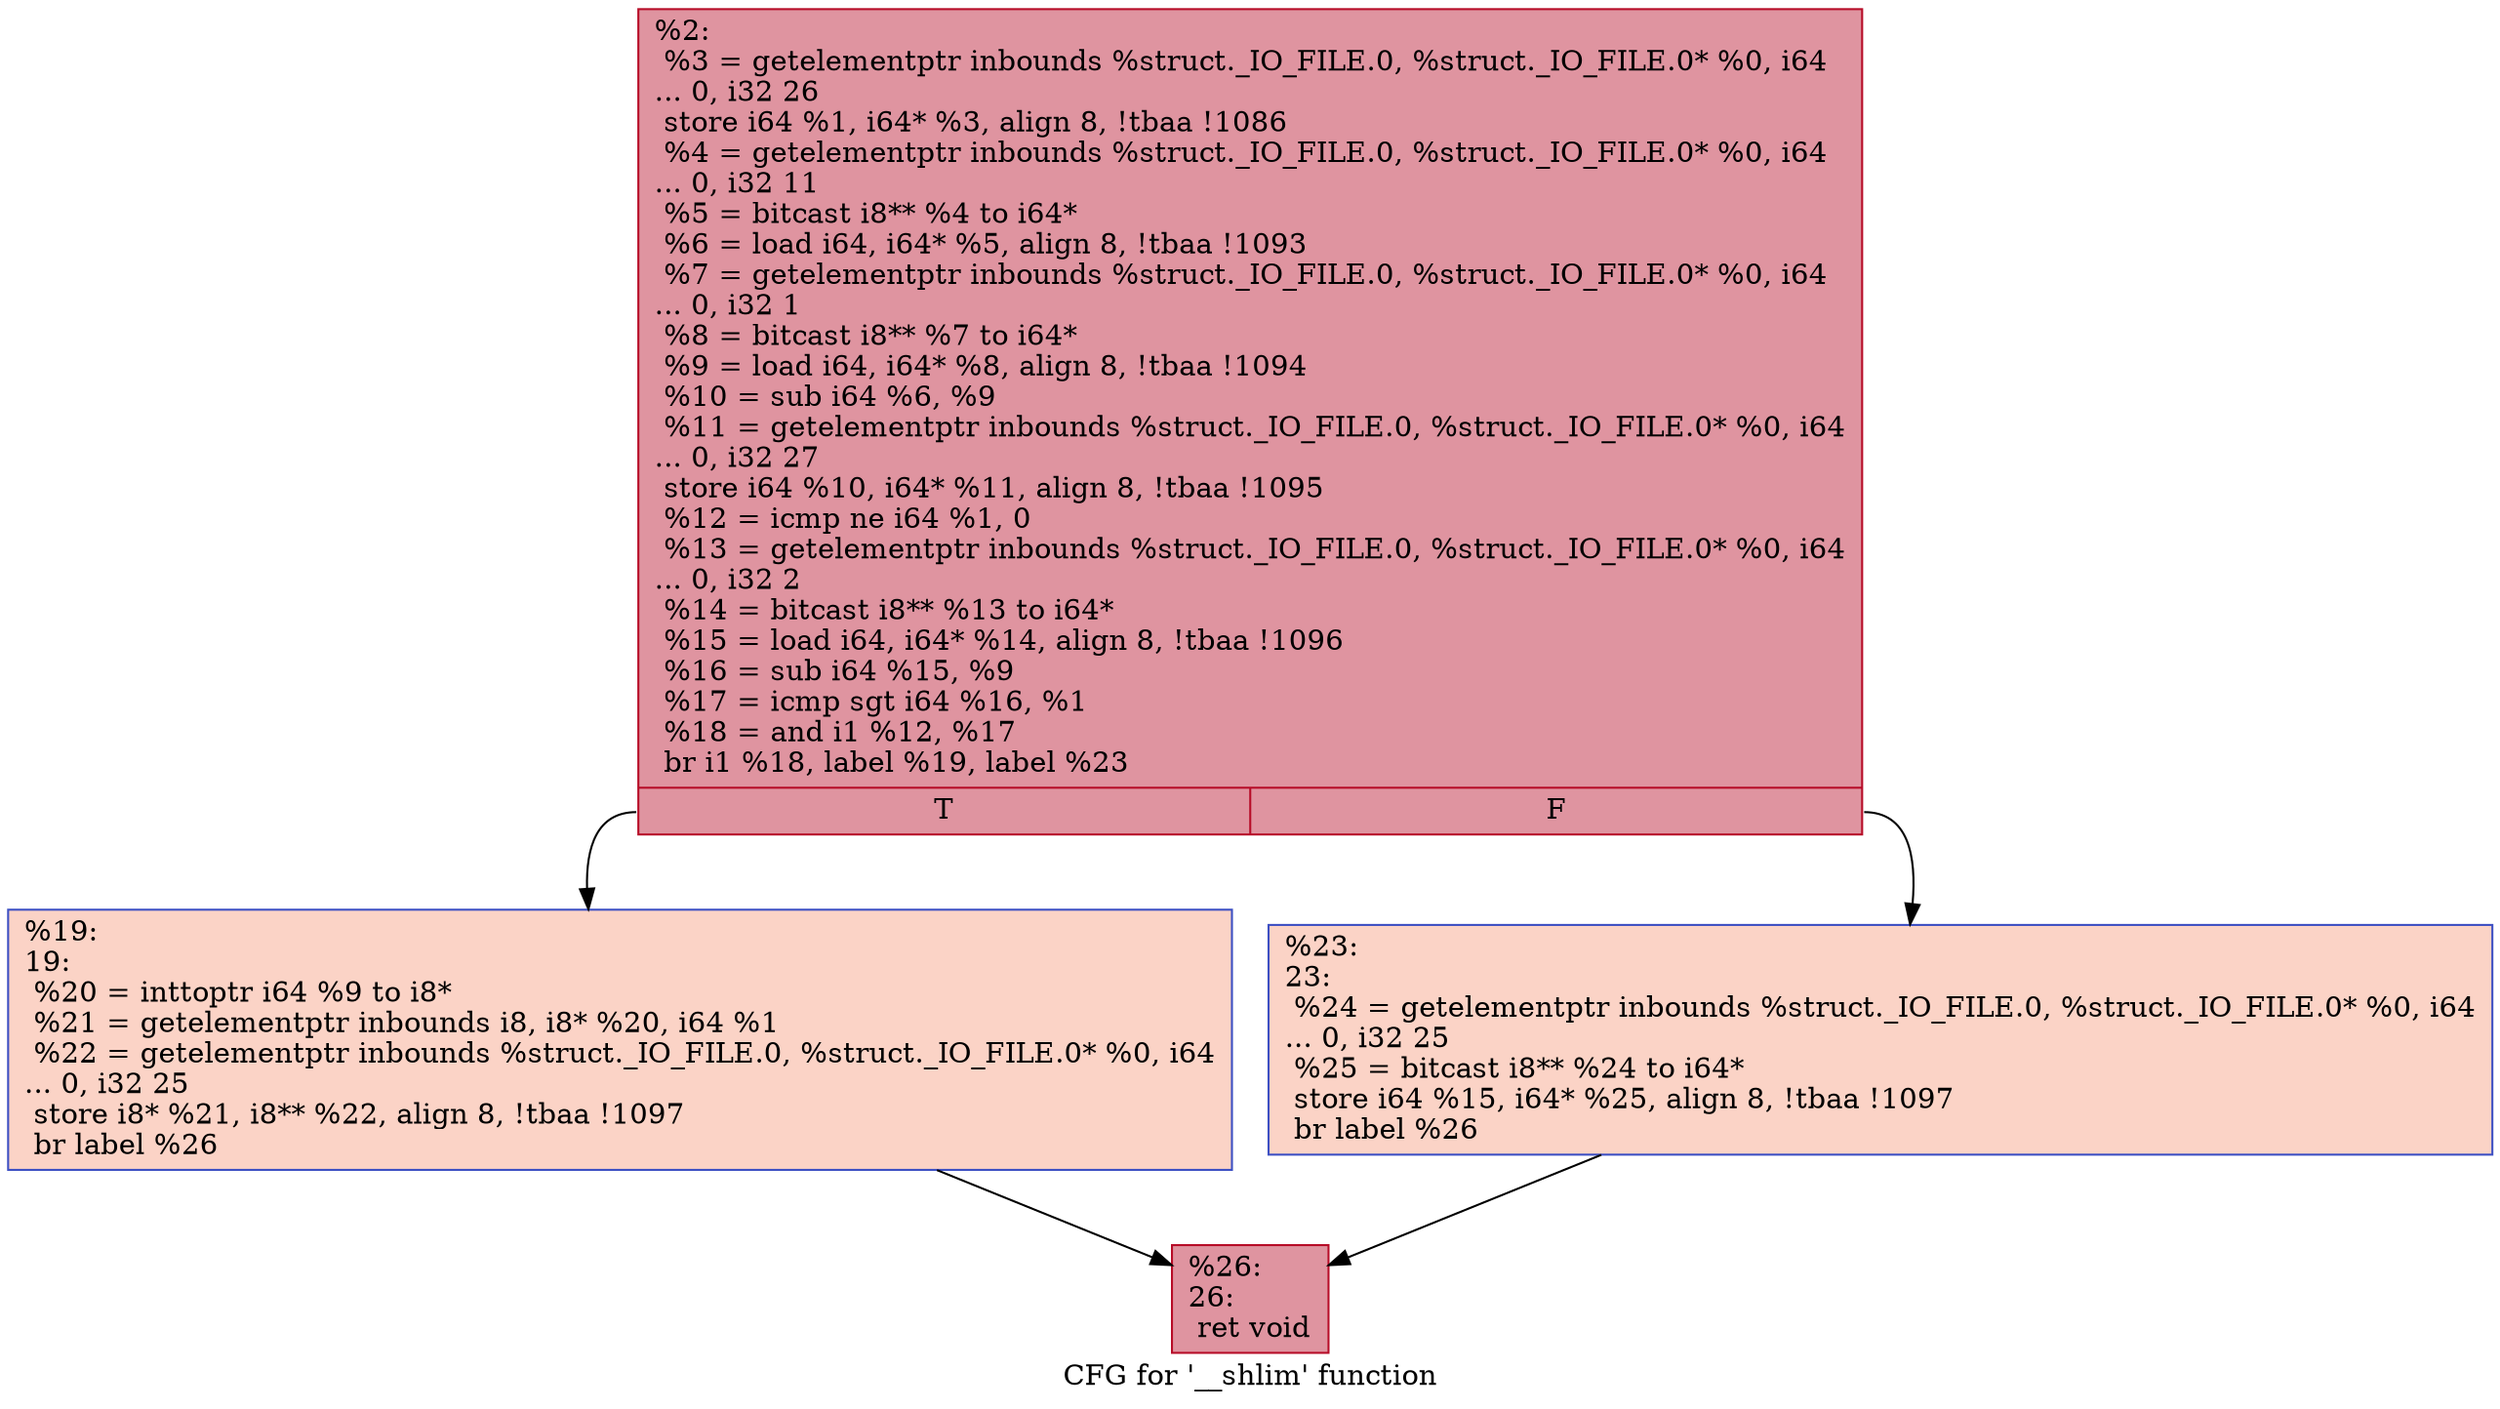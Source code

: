 digraph "CFG for '__shlim' function" {
	label="CFG for '__shlim' function";

	Node0x2556a50 [shape=record,color="#b70d28ff", style=filled, fillcolor="#b70d2870",label="{%2:\l  %3 = getelementptr inbounds %struct._IO_FILE.0, %struct._IO_FILE.0* %0, i64\l... 0, i32 26\l  store i64 %1, i64* %3, align 8, !tbaa !1086\l  %4 = getelementptr inbounds %struct._IO_FILE.0, %struct._IO_FILE.0* %0, i64\l... 0, i32 11\l  %5 = bitcast i8** %4 to i64*\l  %6 = load i64, i64* %5, align 8, !tbaa !1093\l  %7 = getelementptr inbounds %struct._IO_FILE.0, %struct._IO_FILE.0* %0, i64\l... 0, i32 1\l  %8 = bitcast i8** %7 to i64*\l  %9 = load i64, i64* %8, align 8, !tbaa !1094\l  %10 = sub i64 %6, %9\l  %11 = getelementptr inbounds %struct._IO_FILE.0, %struct._IO_FILE.0* %0, i64\l... 0, i32 27\l  store i64 %10, i64* %11, align 8, !tbaa !1095\l  %12 = icmp ne i64 %1, 0\l  %13 = getelementptr inbounds %struct._IO_FILE.0, %struct._IO_FILE.0* %0, i64\l... 0, i32 2\l  %14 = bitcast i8** %13 to i64*\l  %15 = load i64, i64* %14, align 8, !tbaa !1096\l  %16 = sub i64 %15, %9\l  %17 = icmp sgt i64 %16, %1\l  %18 = and i1 %12, %17\l  br i1 %18, label %19, label %23\l|{<s0>T|<s1>F}}"];
	Node0x2556a50:s0 -> Node0x2557a80;
	Node0x2556a50:s1 -> Node0x2557ad0;
	Node0x2557a80 [shape=record,color="#3d50c3ff", style=filled, fillcolor="#f59c7d70",label="{%19:\l19:                                               \l  %20 = inttoptr i64 %9 to i8*\l  %21 = getelementptr inbounds i8, i8* %20, i64 %1\l  %22 = getelementptr inbounds %struct._IO_FILE.0, %struct._IO_FILE.0* %0, i64\l... 0, i32 25\l  store i8* %21, i8** %22, align 8, !tbaa !1097\l  br label %26\l}"];
	Node0x2557a80 -> Node0x2557b20;
	Node0x2557ad0 [shape=record,color="#3d50c3ff", style=filled, fillcolor="#f59c7d70",label="{%23:\l23:                                               \l  %24 = getelementptr inbounds %struct._IO_FILE.0, %struct._IO_FILE.0* %0, i64\l... 0, i32 25\l  %25 = bitcast i8** %24 to i64*\l  store i64 %15, i64* %25, align 8, !tbaa !1097\l  br label %26\l}"];
	Node0x2557ad0 -> Node0x2557b20;
	Node0x2557b20 [shape=record,color="#b70d28ff", style=filled, fillcolor="#b70d2870",label="{%26:\l26:                                               \l  ret void\l}"];
}
